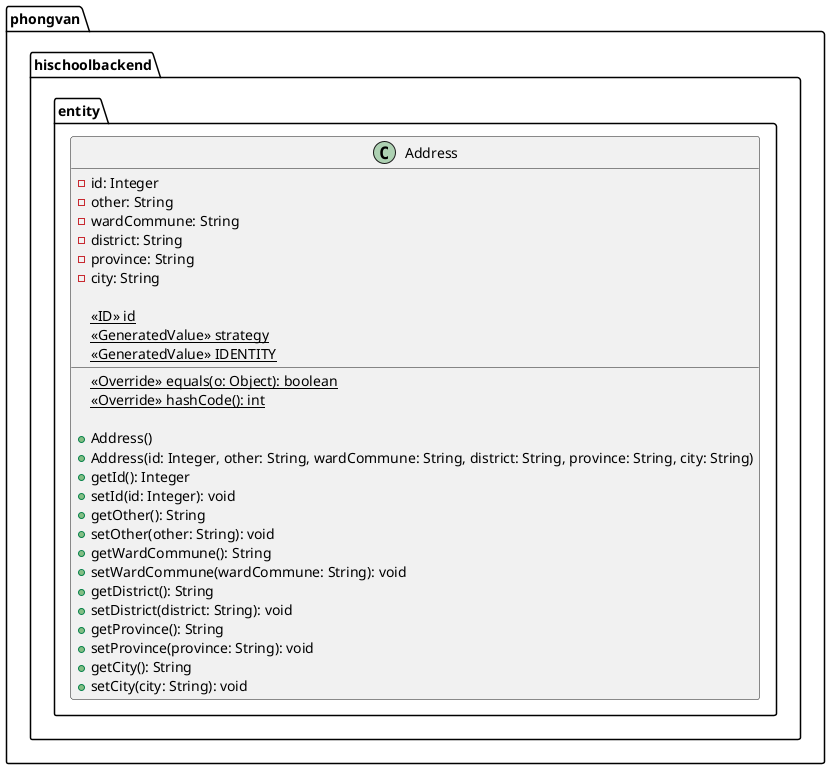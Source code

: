 @startuml

package phongvan.hischoolbackend.entity {
    class Address {
        - id: Integer
        - other: String
        - wardCommune: String
        - district: String
        - province: String
        - city: String

        {static} <<ID>> id
        {static} <<GeneratedValue>> strategy
        {static} <<GeneratedValue>> IDENTITY
        {static} <<Override>> equals(o: Object): boolean
        {static} <<Override>> hashCode(): int

        + Address()
        + Address(id: Integer, other: String, wardCommune: String, district: String, province: String, city: String)
        + getId(): Integer
        + setId(id: Integer): void
        + getOther(): String
        + setOther(other: String): void
        + getWardCommune(): String
        + setWardCommune(wardCommune: String): void
        + getDistrict(): String
        + setDistrict(district: String): void
        + getProvince(): String
        + setProvince(province: String): void
        + getCity(): String
        + setCity(city: String): void
    }
}

@enduml
